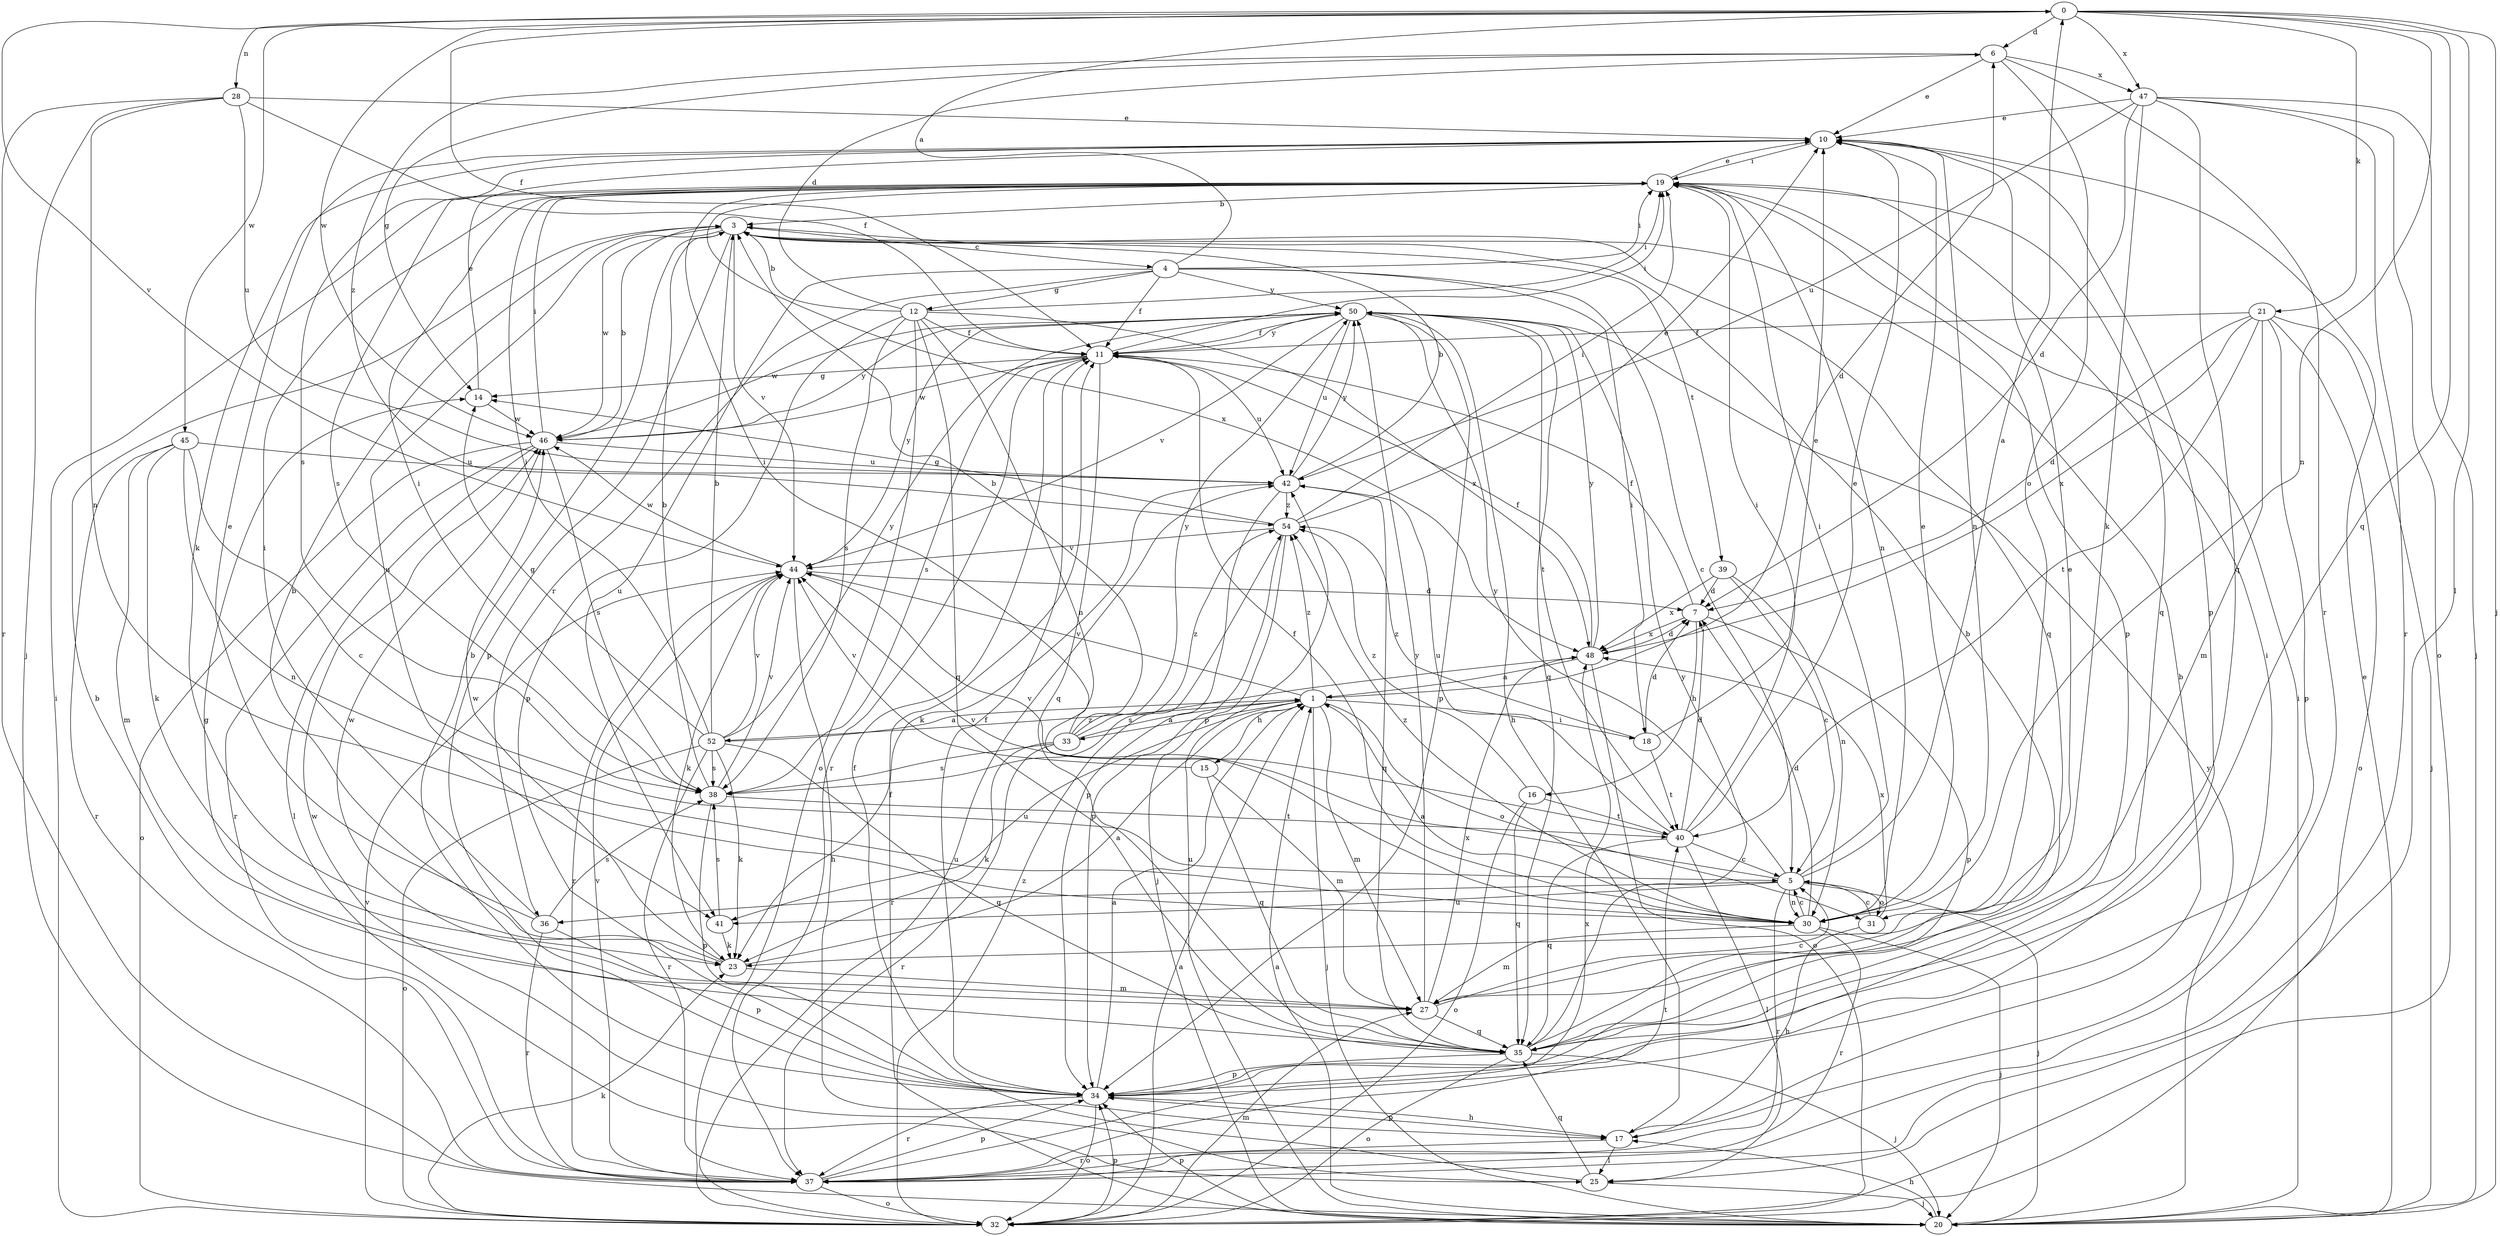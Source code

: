 strict digraph  {
0;
1;
3;
4;
5;
6;
7;
10;
11;
12;
14;
15;
16;
17;
18;
19;
20;
21;
23;
25;
27;
28;
30;
31;
32;
33;
34;
35;
36;
37;
38;
39;
40;
41;
42;
44;
45;
46;
47;
48;
50;
52;
54;
0 -> 6  [label=d];
0 -> 11  [label=f];
0 -> 20  [label=j];
0 -> 21  [label=k];
0 -> 25  [label=l];
0 -> 28  [label=n];
0 -> 30  [label=n];
0 -> 35  [label=q];
0 -> 44  [label=v];
0 -> 45  [label=w];
0 -> 46  [label=w];
0 -> 47  [label=x];
1 -> 6  [label=d];
1 -> 15  [label=h];
1 -> 18  [label=i];
1 -> 20  [label=j];
1 -> 27  [label=m];
1 -> 31  [label=o];
1 -> 33  [label=p];
1 -> 41  [label=u];
1 -> 44  [label=v];
1 -> 52  [label=z];
1 -> 54  [label=z];
3 -> 4  [label=c];
3 -> 34  [label=p];
3 -> 35  [label=q];
3 -> 39  [label=t];
3 -> 41  [label=u];
3 -> 44  [label=v];
3 -> 46  [label=w];
4 -> 0  [label=a];
4 -> 5  [label=c];
4 -> 11  [label=f];
4 -> 12  [label=g];
4 -> 18  [label=i];
4 -> 19  [label=i];
4 -> 36  [label=r];
4 -> 41  [label=u];
4 -> 50  [label=y];
5 -> 0  [label=a];
5 -> 19  [label=i];
5 -> 20  [label=j];
5 -> 30  [label=n];
5 -> 31  [label=o];
5 -> 36  [label=r];
5 -> 37  [label=r];
5 -> 41  [label=u];
5 -> 44  [label=v];
5 -> 50  [label=y];
6 -> 10  [label=e];
6 -> 14  [label=g];
6 -> 31  [label=o];
6 -> 37  [label=r];
6 -> 47  [label=x];
6 -> 54  [label=z];
7 -> 11  [label=f];
7 -> 16  [label=h];
7 -> 34  [label=p];
7 -> 48  [label=x];
10 -> 19  [label=i];
10 -> 23  [label=k];
10 -> 30  [label=n];
10 -> 34  [label=p];
10 -> 38  [label=s];
11 -> 14  [label=g];
11 -> 19  [label=i];
11 -> 35  [label=q];
11 -> 37  [label=r];
11 -> 38  [label=s];
11 -> 42  [label=u];
11 -> 46  [label=w];
11 -> 50  [label=y];
12 -> 3  [label=b];
12 -> 6  [label=d];
12 -> 11  [label=f];
12 -> 19  [label=i];
12 -> 30  [label=n];
12 -> 32  [label=o];
12 -> 34  [label=p];
12 -> 35  [label=q];
12 -> 38  [label=s];
12 -> 48  [label=x];
14 -> 10  [label=e];
14 -> 46  [label=w];
15 -> 27  [label=m];
15 -> 35  [label=q];
15 -> 44  [label=v];
16 -> 32  [label=o];
16 -> 35  [label=q];
16 -> 40  [label=t];
16 -> 54  [label=z];
17 -> 3  [label=b];
17 -> 19  [label=i];
17 -> 25  [label=l];
17 -> 34  [label=p];
17 -> 37  [label=r];
18 -> 7  [label=d];
18 -> 10  [label=e];
18 -> 40  [label=t];
18 -> 54  [label=z];
19 -> 3  [label=b];
19 -> 10  [label=e];
19 -> 30  [label=n];
19 -> 34  [label=p];
19 -> 35  [label=q];
19 -> 38  [label=s];
19 -> 48  [label=x];
20 -> 1  [label=a];
20 -> 10  [label=e];
20 -> 11  [label=f];
20 -> 17  [label=h];
20 -> 19  [label=i];
20 -> 34  [label=p];
20 -> 42  [label=u];
20 -> 50  [label=y];
21 -> 7  [label=d];
21 -> 11  [label=f];
21 -> 20  [label=j];
21 -> 27  [label=m];
21 -> 32  [label=o];
21 -> 34  [label=p];
21 -> 40  [label=t];
21 -> 48  [label=x];
23 -> 1  [label=a];
23 -> 3  [label=b];
23 -> 27  [label=m];
23 -> 46  [label=w];
25 -> 11  [label=f];
25 -> 20  [label=j];
25 -> 35  [label=q];
25 -> 46  [label=w];
27 -> 5  [label=c];
27 -> 10  [label=e];
27 -> 35  [label=q];
27 -> 46  [label=w];
27 -> 48  [label=x];
27 -> 50  [label=y];
28 -> 10  [label=e];
28 -> 11  [label=f];
28 -> 20  [label=j];
28 -> 30  [label=n];
28 -> 37  [label=r];
28 -> 42  [label=u];
30 -> 1  [label=a];
30 -> 5  [label=c];
30 -> 7  [label=d];
30 -> 10  [label=e];
30 -> 11  [label=f];
30 -> 20  [label=j];
30 -> 27  [label=m];
30 -> 37  [label=r];
30 -> 54  [label=z];
31 -> 5  [label=c];
31 -> 17  [label=h];
31 -> 48  [label=x];
32 -> 1  [label=a];
32 -> 19  [label=i];
32 -> 23  [label=k];
32 -> 27  [label=m];
32 -> 34  [label=p];
32 -> 42  [label=u];
32 -> 44  [label=v];
32 -> 54  [label=z];
33 -> 1  [label=a];
33 -> 3  [label=b];
33 -> 19  [label=i];
33 -> 23  [label=k];
33 -> 37  [label=r];
33 -> 38  [label=s];
33 -> 50  [label=y];
33 -> 54  [label=z];
34 -> 1  [label=a];
34 -> 3  [label=b];
34 -> 11  [label=f];
34 -> 17  [label=h];
34 -> 32  [label=o];
34 -> 37  [label=r];
35 -> 3  [label=b];
35 -> 14  [label=g];
35 -> 20  [label=j];
35 -> 32  [label=o];
35 -> 34  [label=p];
35 -> 50  [label=y];
36 -> 10  [label=e];
36 -> 19  [label=i];
36 -> 34  [label=p];
36 -> 37  [label=r];
36 -> 38  [label=s];
37 -> 3  [label=b];
37 -> 32  [label=o];
37 -> 34  [label=p];
37 -> 40  [label=t];
37 -> 44  [label=v];
37 -> 48  [label=x];
38 -> 3  [label=b];
38 -> 19  [label=i];
38 -> 34  [label=p];
38 -> 40  [label=t];
38 -> 44  [label=v];
39 -> 5  [label=c];
39 -> 7  [label=d];
39 -> 30  [label=n];
39 -> 48  [label=x];
40 -> 5  [label=c];
40 -> 7  [label=d];
40 -> 10  [label=e];
40 -> 19  [label=i];
40 -> 25  [label=l];
40 -> 35  [label=q];
40 -> 42  [label=u];
40 -> 44  [label=v];
41 -> 23  [label=k];
41 -> 38  [label=s];
42 -> 3  [label=b];
42 -> 23  [label=k];
42 -> 34  [label=p];
42 -> 35  [label=q];
42 -> 50  [label=y];
42 -> 54  [label=z];
44 -> 7  [label=d];
44 -> 17  [label=h];
44 -> 23  [label=k];
44 -> 37  [label=r];
44 -> 46  [label=w];
44 -> 50  [label=y];
45 -> 5  [label=c];
45 -> 23  [label=k];
45 -> 27  [label=m];
45 -> 30  [label=n];
45 -> 37  [label=r];
45 -> 42  [label=u];
46 -> 3  [label=b];
46 -> 19  [label=i];
46 -> 25  [label=l];
46 -> 32  [label=o];
46 -> 37  [label=r];
46 -> 38  [label=s];
46 -> 42  [label=u];
46 -> 50  [label=y];
47 -> 7  [label=d];
47 -> 10  [label=e];
47 -> 20  [label=j];
47 -> 23  [label=k];
47 -> 32  [label=o];
47 -> 35  [label=q];
47 -> 37  [label=r];
47 -> 42  [label=u];
48 -> 1  [label=a];
48 -> 7  [label=d];
48 -> 11  [label=f];
48 -> 32  [label=o];
48 -> 38  [label=s];
48 -> 50  [label=y];
50 -> 11  [label=f];
50 -> 17  [label=h];
50 -> 34  [label=p];
50 -> 35  [label=q];
50 -> 40  [label=t];
50 -> 42  [label=u];
50 -> 44  [label=v];
50 -> 46  [label=w];
52 -> 1  [label=a];
52 -> 3  [label=b];
52 -> 14  [label=g];
52 -> 19  [label=i];
52 -> 23  [label=k];
52 -> 32  [label=o];
52 -> 35  [label=q];
52 -> 37  [label=r];
52 -> 38  [label=s];
52 -> 44  [label=v];
52 -> 50  [label=y];
54 -> 10  [label=e];
54 -> 14  [label=g];
54 -> 19  [label=i];
54 -> 20  [label=j];
54 -> 34  [label=p];
54 -> 44  [label=v];
}
